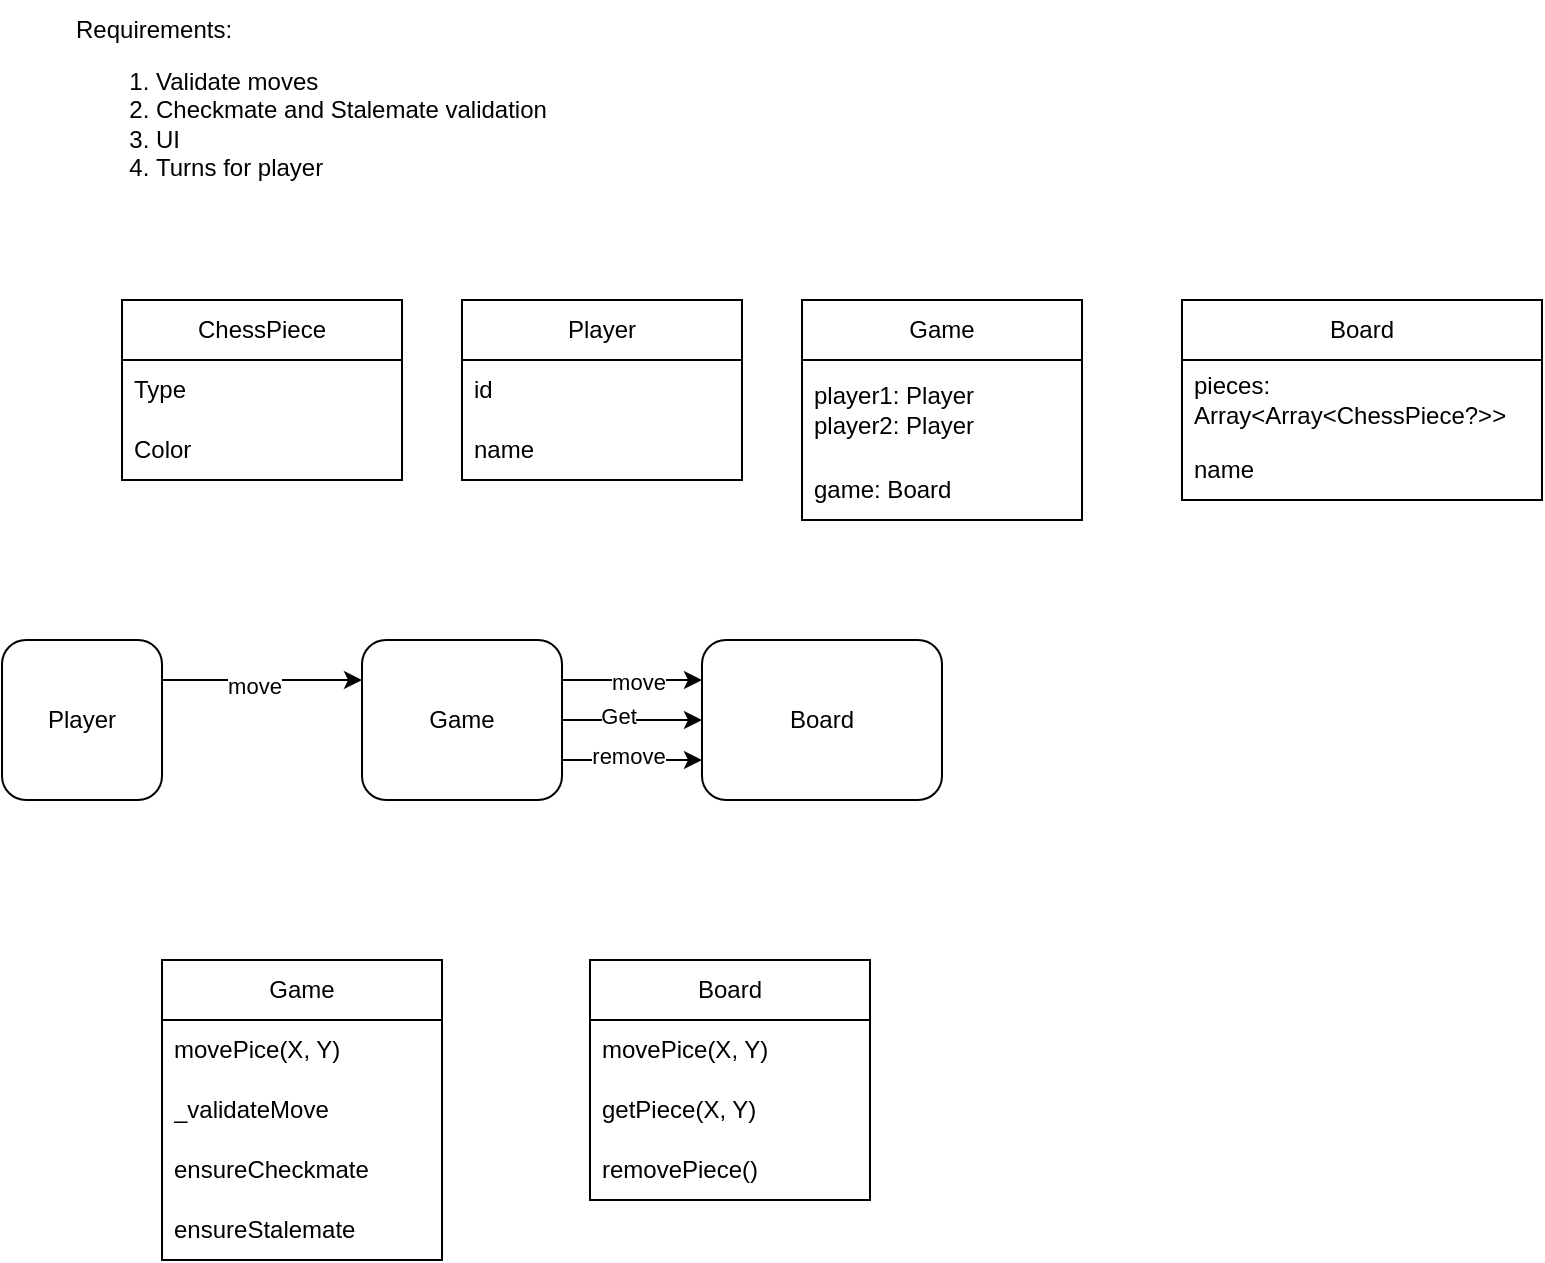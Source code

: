 <mxfile version="24.7.16">
  <diagram name="Page-1" id="U-idYY3ooruAgi-gC6_m">
    <mxGraphModel dx="1827" dy="497" grid="1" gridSize="10" guides="1" tooltips="1" connect="1" arrows="1" fold="1" page="1" pageScale="1" pageWidth="827" pageHeight="1169" math="0" shadow="0">
      <root>
        <mxCell id="0" />
        <mxCell id="1" parent="0" />
        <mxCell id="230UVq-v4f41uX1CNbdF-1" value="Requirements:&lt;div&gt;&lt;ol&gt;&lt;li&gt;Validate moves&lt;/li&gt;&lt;li&gt;Checkmate and Stalemate validation&lt;/li&gt;&lt;li&gt;UI&lt;/li&gt;&lt;li&gt;Turns for player&lt;/li&gt;&lt;/ol&gt;&lt;/div&gt;" style="text;html=1;align=left;verticalAlign=middle;resizable=0;points=[];autosize=1;strokeColor=none;fillColor=none;" vertex="1" parent="1">
          <mxGeometry x="15" width="260" height="110" as="geometry" />
        </mxCell>
        <mxCell id="230UVq-v4f41uX1CNbdF-2" value="ChessPiece" style="swimlane;fontStyle=0;childLayout=stackLayout;horizontal=1;startSize=30;horizontalStack=0;resizeParent=1;resizeParentMax=0;resizeLast=0;collapsible=1;marginBottom=0;whiteSpace=wrap;html=1;" vertex="1" parent="1">
          <mxGeometry x="40" y="150" width="140" height="90" as="geometry" />
        </mxCell>
        <mxCell id="230UVq-v4f41uX1CNbdF-3" value="Type" style="text;strokeColor=none;fillColor=none;align=left;verticalAlign=middle;spacingLeft=4;spacingRight=4;overflow=hidden;points=[[0,0.5],[1,0.5]];portConstraint=eastwest;rotatable=0;whiteSpace=wrap;html=1;" vertex="1" parent="230UVq-v4f41uX1CNbdF-2">
          <mxGeometry y="30" width="140" height="30" as="geometry" />
        </mxCell>
        <mxCell id="230UVq-v4f41uX1CNbdF-4" value="Color" style="text;strokeColor=none;fillColor=none;align=left;verticalAlign=middle;spacingLeft=4;spacingRight=4;overflow=hidden;points=[[0,0.5],[1,0.5]];portConstraint=eastwest;rotatable=0;whiteSpace=wrap;html=1;" vertex="1" parent="230UVq-v4f41uX1CNbdF-2">
          <mxGeometry y="60" width="140" height="30" as="geometry" />
        </mxCell>
        <mxCell id="230UVq-v4f41uX1CNbdF-7" value="Player" style="swimlane;fontStyle=0;childLayout=stackLayout;horizontal=1;startSize=30;horizontalStack=0;resizeParent=1;resizeParentMax=0;resizeLast=0;collapsible=1;marginBottom=0;whiteSpace=wrap;html=1;" vertex="1" parent="1">
          <mxGeometry x="210" y="150" width="140" height="90" as="geometry" />
        </mxCell>
        <mxCell id="230UVq-v4f41uX1CNbdF-8" value="id" style="text;strokeColor=none;fillColor=none;align=left;verticalAlign=middle;spacingLeft=4;spacingRight=4;overflow=hidden;points=[[0,0.5],[1,0.5]];portConstraint=eastwest;rotatable=0;whiteSpace=wrap;html=1;" vertex="1" parent="230UVq-v4f41uX1CNbdF-7">
          <mxGeometry y="30" width="140" height="30" as="geometry" />
        </mxCell>
        <mxCell id="230UVq-v4f41uX1CNbdF-9" value="name" style="text;strokeColor=none;fillColor=none;align=left;verticalAlign=middle;spacingLeft=4;spacingRight=4;overflow=hidden;points=[[0,0.5],[1,0.5]];portConstraint=eastwest;rotatable=0;whiteSpace=wrap;html=1;" vertex="1" parent="230UVq-v4f41uX1CNbdF-7">
          <mxGeometry y="60" width="140" height="30" as="geometry" />
        </mxCell>
        <mxCell id="230UVq-v4f41uX1CNbdF-11" value="Game" style="swimlane;fontStyle=0;childLayout=stackLayout;horizontal=1;startSize=30;horizontalStack=0;resizeParent=1;resizeParentMax=0;resizeLast=0;collapsible=1;marginBottom=0;whiteSpace=wrap;html=1;" vertex="1" parent="1">
          <mxGeometry x="380" y="150" width="140" height="110" as="geometry" />
        </mxCell>
        <mxCell id="230UVq-v4f41uX1CNbdF-12" value="player1: Player&lt;div&gt;player2: Player&lt;/div&gt;" style="text;strokeColor=none;fillColor=none;align=left;verticalAlign=middle;spacingLeft=4;spacingRight=4;overflow=hidden;points=[[0,0.5],[1,0.5]];portConstraint=eastwest;rotatable=0;whiteSpace=wrap;html=1;" vertex="1" parent="230UVq-v4f41uX1CNbdF-11">
          <mxGeometry y="30" width="140" height="50" as="geometry" />
        </mxCell>
        <mxCell id="230UVq-v4f41uX1CNbdF-13" value="game: Board" style="text;strokeColor=none;fillColor=none;align=left;verticalAlign=middle;spacingLeft=4;spacingRight=4;overflow=hidden;points=[[0,0.5],[1,0.5]];portConstraint=eastwest;rotatable=0;whiteSpace=wrap;html=1;" vertex="1" parent="230UVq-v4f41uX1CNbdF-11">
          <mxGeometry y="80" width="140" height="30" as="geometry" />
        </mxCell>
        <mxCell id="230UVq-v4f41uX1CNbdF-14" value="Board" style="swimlane;fontStyle=0;childLayout=stackLayout;horizontal=1;startSize=30;horizontalStack=0;resizeParent=1;resizeParentMax=0;resizeLast=0;collapsible=1;marginBottom=0;whiteSpace=wrap;html=1;" vertex="1" parent="1">
          <mxGeometry x="570" y="150" width="180" height="100" as="geometry" />
        </mxCell>
        <mxCell id="230UVq-v4f41uX1CNbdF-15" value="pieces: Array&amp;lt;Array&amp;lt;ChessPiece?&amp;gt;&amp;gt;" style="text;strokeColor=none;fillColor=none;align=left;verticalAlign=middle;spacingLeft=4;spacingRight=4;overflow=hidden;points=[[0,0.5],[1,0.5]];portConstraint=eastwest;rotatable=0;whiteSpace=wrap;html=1;" vertex="1" parent="230UVq-v4f41uX1CNbdF-14">
          <mxGeometry y="30" width="180" height="40" as="geometry" />
        </mxCell>
        <mxCell id="230UVq-v4f41uX1CNbdF-16" value="name" style="text;strokeColor=none;fillColor=none;align=left;verticalAlign=middle;spacingLeft=4;spacingRight=4;overflow=hidden;points=[[0,0.5],[1,0.5]];portConstraint=eastwest;rotatable=0;whiteSpace=wrap;html=1;" vertex="1" parent="230UVq-v4f41uX1CNbdF-14">
          <mxGeometry y="70" width="180" height="30" as="geometry" />
        </mxCell>
        <mxCell id="230UVq-v4f41uX1CNbdF-22" style="edgeStyle=orthogonalEdgeStyle;rounded=0;orthogonalLoop=1;jettySize=auto;html=1;exitX=1;exitY=0.25;exitDx=0;exitDy=0;entryX=0;entryY=0.25;entryDx=0;entryDy=0;" edge="1" parent="1" source="230UVq-v4f41uX1CNbdF-19" target="230UVq-v4f41uX1CNbdF-20">
          <mxGeometry relative="1" as="geometry" />
        </mxCell>
        <mxCell id="230UVq-v4f41uX1CNbdF-23" value="move" style="edgeLabel;html=1;align=center;verticalAlign=middle;resizable=0;points=[];" vertex="1" connectable="0" parent="230UVq-v4f41uX1CNbdF-22">
          <mxGeometry x="-0.076" y="-3" relative="1" as="geometry">
            <mxPoint as="offset" />
          </mxGeometry>
        </mxCell>
        <mxCell id="230UVq-v4f41uX1CNbdF-19" value="Player" style="rounded=1;whiteSpace=wrap;html=1;" vertex="1" parent="1">
          <mxGeometry x="-20" y="320" width="80" height="80" as="geometry" />
        </mxCell>
        <mxCell id="230UVq-v4f41uX1CNbdF-24" style="edgeStyle=orthogonalEdgeStyle;rounded=0;orthogonalLoop=1;jettySize=auto;html=1;exitX=1;exitY=0.25;exitDx=0;exitDy=0;entryX=0;entryY=0.25;entryDx=0;entryDy=0;" edge="1" parent="1" source="230UVq-v4f41uX1CNbdF-20" target="230UVq-v4f41uX1CNbdF-21">
          <mxGeometry relative="1" as="geometry" />
        </mxCell>
        <mxCell id="230UVq-v4f41uX1CNbdF-25" value="move" style="edgeLabel;html=1;align=center;verticalAlign=middle;resizable=0;points=[];" vertex="1" connectable="0" parent="230UVq-v4f41uX1CNbdF-24">
          <mxGeometry x="0.091" y="-1" relative="1" as="geometry">
            <mxPoint as="offset" />
          </mxGeometry>
        </mxCell>
        <mxCell id="230UVq-v4f41uX1CNbdF-38" style="edgeStyle=orthogonalEdgeStyle;rounded=0;orthogonalLoop=1;jettySize=auto;html=1;exitX=1;exitY=0.5;exitDx=0;exitDy=0;entryX=0;entryY=0.5;entryDx=0;entryDy=0;" edge="1" parent="1" source="230UVq-v4f41uX1CNbdF-20" target="230UVq-v4f41uX1CNbdF-21">
          <mxGeometry relative="1" as="geometry" />
        </mxCell>
        <mxCell id="230UVq-v4f41uX1CNbdF-39" value="Get" style="edgeLabel;html=1;align=center;verticalAlign=middle;resizable=0;points=[];" vertex="1" connectable="0" parent="230UVq-v4f41uX1CNbdF-38">
          <mxGeometry x="-0.22" y="2" relative="1" as="geometry">
            <mxPoint as="offset" />
          </mxGeometry>
        </mxCell>
        <mxCell id="230UVq-v4f41uX1CNbdF-40" style="edgeStyle=orthogonalEdgeStyle;rounded=0;orthogonalLoop=1;jettySize=auto;html=1;exitX=1;exitY=0.75;exitDx=0;exitDy=0;entryX=0;entryY=0.75;entryDx=0;entryDy=0;" edge="1" parent="1" source="230UVq-v4f41uX1CNbdF-20" target="230UVq-v4f41uX1CNbdF-21">
          <mxGeometry relative="1" as="geometry" />
        </mxCell>
        <mxCell id="230UVq-v4f41uX1CNbdF-41" value="remove" style="edgeLabel;html=1;align=center;verticalAlign=middle;resizable=0;points=[];" vertex="1" connectable="0" parent="230UVq-v4f41uX1CNbdF-40">
          <mxGeometry x="-0.057" y="2" relative="1" as="geometry">
            <mxPoint as="offset" />
          </mxGeometry>
        </mxCell>
        <mxCell id="230UVq-v4f41uX1CNbdF-20" value="Game" style="rounded=1;whiteSpace=wrap;html=1;" vertex="1" parent="1">
          <mxGeometry x="160" y="320" width="100" height="80" as="geometry" />
        </mxCell>
        <mxCell id="230UVq-v4f41uX1CNbdF-21" value="Board" style="rounded=1;whiteSpace=wrap;html=1;" vertex="1" parent="1">
          <mxGeometry x="330" y="320" width="120" height="80" as="geometry" />
        </mxCell>
        <mxCell id="230UVq-v4f41uX1CNbdF-26" value="Game" style="swimlane;fontStyle=0;childLayout=stackLayout;horizontal=1;startSize=30;horizontalStack=0;resizeParent=1;resizeParentMax=0;resizeLast=0;collapsible=1;marginBottom=0;whiteSpace=wrap;html=1;" vertex="1" parent="1">
          <mxGeometry x="60" y="480" width="140" height="150" as="geometry" />
        </mxCell>
        <mxCell id="230UVq-v4f41uX1CNbdF-27" value="movePice(X, Y)" style="text;strokeColor=none;fillColor=none;align=left;verticalAlign=middle;spacingLeft=4;spacingRight=4;overflow=hidden;points=[[0,0.5],[1,0.5]];portConstraint=eastwest;rotatable=0;whiteSpace=wrap;html=1;" vertex="1" parent="230UVq-v4f41uX1CNbdF-26">
          <mxGeometry y="30" width="140" height="30" as="geometry" />
        </mxCell>
        <mxCell id="230UVq-v4f41uX1CNbdF-28" value="_validateMove" style="text;strokeColor=none;fillColor=none;align=left;verticalAlign=middle;spacingLeft=4;spacingRight=4;overflow=hidden;points=[[0,0.5],[1,0.5]];portConstraint=eastwest;rotatable=0;whiteSpace=wrap;html=1;" vertex="1" parent="230UVq-v4f41uX1CNbdF-26">
          <mxGeometry y="60" width="140" height="30" as="geometry" />
        </mxCell>
        <mxCell id="230UVq-v4f41uX1CNbdF-29" value="ensureCheckmate" style="text;strokeColor=none;fillColor=none;align=left;verticalAlign=middle;spacingLeft=4;spacingRight=4;overflow=hidden;points=[[0,0.5],[1,0.5]];portConstraint=eastwest;rotatable=0;whiteSpace=wrap;html=1;" vertex="1" parent="230UVq-v4f41uX1CNbdF-26">
          <mxGeometry y="90" width="140" height="30" as="geometry" />
        </mxCell>
        <mxCell id="230UVq-v4f41uX1CNbdF-30" value="ensureStalemate" style="text;strokeColor=none;fillColor=none;align=left;verticalAlign=middle;spacingLeft=4;spacingRight=4;overflow=hidden;points=[[0,0.5],[1,0.5]];portConstraint=eastwest;rotatable=0;whiteSpace=wrap;html=1;" vertex="1" parent="230UVq-v4f41uX1CNbdF-26">
          <mxGeometry y="120" width="140" height="30" as="geometry" />
        </mxCell>
        <mxCell id="230UVq-v4f41uX1CNbdF-31" value="Board" style="swimlane;fontStyle=0;childLayout=stackLayout;horizontal=1;startSize=30;horizontalStack=0;resizeParent=1;resizeParentMax=0;resizeLast=0;collapsible=1;marginBottom=0;whiteSpace=wrap;html=1;" vertex="1" parent="1">
          <mxGeometry x="274" y="480" width="140" height="120" as="geometry" />
        </mxCell>
        <mxCell id="230UVq-v4f41uX1CNbdF-32" value="movePice(X, Y)" style="text;strokeColor=none;fillColor=none;align=left;verticalAlign=middle;spacingLeft=4;spacingRight=4;overflow=hidden;points=[[0,0.5],[1,0.5]];portConstraint=eastwest;rotatable=0;whiteSpace=wrap;html=1;" vertex="1" parent="230UVq-v4f41uX1CNbdF-31">
          <mxGeometry y="30" width="140" height="30" as="geometry" />
        </mxCell>
        <mxCell id="230UVq-v4f41uX1CNbdF-36" value="getPiece(X, Y)" style="text;strokeColor=none;fillColor=none;align=left;verticalAlign=middle;spacingLeft=4;spacingRight=4;overflow=hidden;points=[[0,0.5],[1,0.5]];portConstraint=eastwest;rotatable=0;whiteSpace=wrap;html=1;" vertex="1" parent="230UVq-v4f41uX1CNbdF-31">
          <mxGeometry y="60" width="140" height="30" as="geometry" />
        </mxCell>
        <mxCell id="230UVq-v4f41uX1CNbdF-37" value="removePiece()" style="text;strokeColor=none;fillColor=none;align=left;verticalAlign=middle;spacingLeft=4;spacingRight=4;overflow=hidden;points=[[0,0.5],[1,0.5]];portConstraint=eastwest;rotatable=0;whiteSpace=wrap;html=1;" vertex="1" parent="230UVq-v4f41uX1CNbdF-31">
          <mxGeometry y="90" width="140" height="30" as="geometry" />
        </mxCell>
      </root>
    </mxGraphModel>
  </diagram>
</mxfile>
